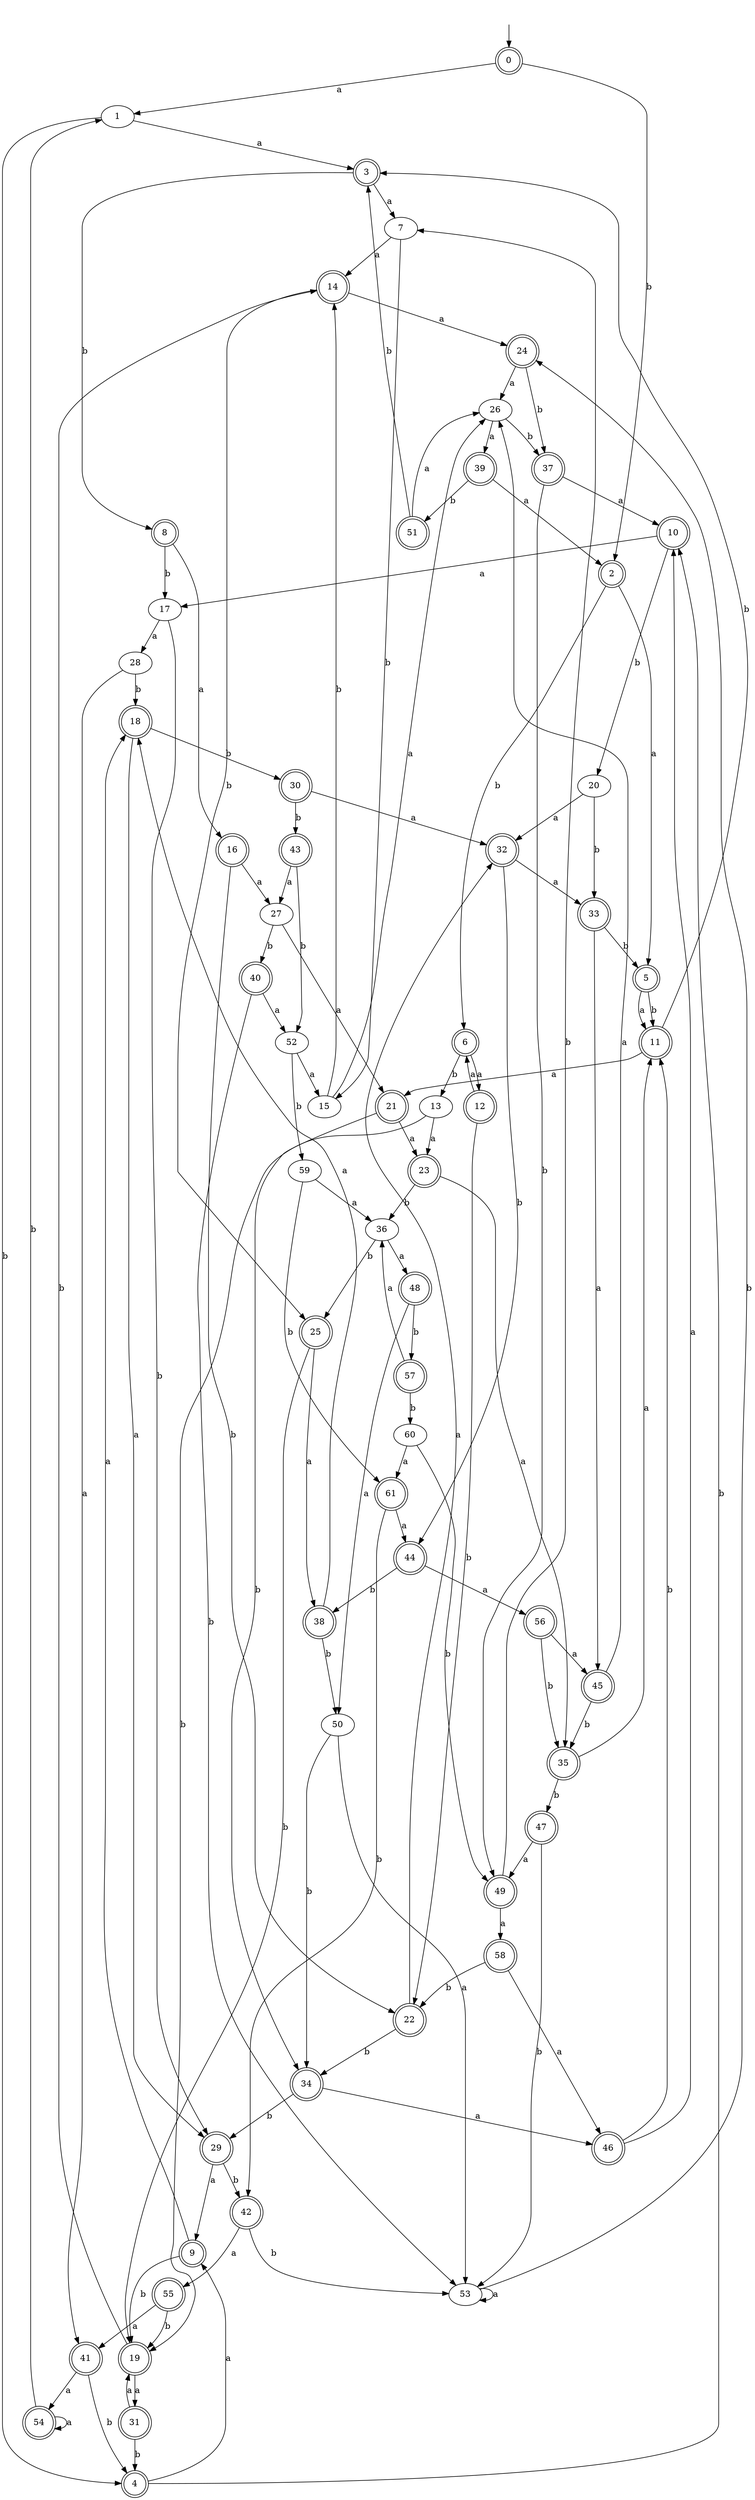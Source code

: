 digraph RandomDFA {
  __start0 [label="", shape=none];
  __start0 -> 0 [label=""];
  0 [shape=circle] [shape=doublecircle]
  0 -> 1 [label="a"]
  0 -> 2 [label="b"]
  1
  1 -> 3 [label="a"]
  1 -> 4 [label="b"]
  2 [shape=doublecircle]
  2 -> 5 [label="a"]
  2 -> 6 [label="b"]
  3 [shape=doublecircle]
  3 -> 7 [label="a"]
  3 -> 8 [label="b"]
  4 [shape=doublecircle]
  4 -> 9 [label="a"]
  4 -> 10 [label="b"]
  5 [shape=doublecircle]
  5 -> 11 [label="a"]
  5 -> 11 [label="b"]
  6 [shape=doublecircle]
  6 -> 12 [label="a"]
  6 -> 13 [label="b"]
  7
  7 -> 14 [label="a"]
  7 -> 15 [label="b"]
  8 [shape=doublecircle]
  8 -> 16 [label="a"]
  8 -> 17 [label="b"]
  9 [shape=doublecircle]
  9 -> 18 [label="a"]
  9 -> 19 [label="b"]
  10 [shape=doublecircle]
  10 -> 17 [label="a"]
  10 -> 20 [label="b"]
  11 [shape=doublecircle]
  11 -> 21 [label="a"]
  11 -> 3 [label="b"]
  12 [shape=doublecircle]
  12 -> 6 [label="a"]
  12 -> 22 [label="b"]
  13
  13 -> 23 [label="a"]
  13 -> 19 [label="b"]
  14 [shape=doublecircle]
  14 -> 24 [label="a"]
  14 -> 25 [label="b"]
  15
  15 -> 26 [label="a"]
  15 -> 14 [label="b"]
  16 [shape=doublecircle]
  16 -> 27 [label="a"]
  16 -> 22 [label="b"]
  17
  17 -> 28 [label="a"]
  17 -> 29 [label="b"]
  18 [shape=doublecircle]
  18 -> 29 [label="a"]
  18 -> 30 [label="b"]
  19 [shape=doublecircle]
  19 -> 31 [label="a"]
  19 -> 14 [label="b"]
  20
  20 -> 32 [label="a"]
  20 -> 33 [label="b"]
  21 [shape=doublecircle]
  21 -> 23 [label="a"]
  21 -> 34 [label="b"]
  22 [shape=doublecircle]
  22 -> 32 [label="a"]
  22 -> 34 [label="b"]
  23 [shape=doublecircle]
  23 -> 35 [label="a"]
  23 -> 36 [label="b"]
  24 [shape=doublecircle]
  24 -> 26 [label="a"]
  24 -> 37 [label="b"]
  25 [shape=doublecircle]
  25 -> 38 [label="a"]
  25 -> 19 [label="b"]
  26
  26 -> 39 [label="a"]
  26 -> 37 [label="b"]
  27
  27 -> 21 [label="a"]
  27 -> 40 [label="b"]
  28
  28 -> 41 [label="a"]
  28 -> 18 [label="b"]
  29 [shape=doublecircle]
  29 -> 9 [label="a"]
  29 -> 42 [label="b"]
  30 [shape=doublecircle]
  30 -> 32 [label="a"]
  30 -> 43 [label="b"]
  31 [shape=doublecircle]
  31 -> 19 [label="a"]
  31 -> 4 [label="b"]
  32 [shape=doublecircle]
  32 -> 33 [label="a"]
  32 -> 44 [label="b"]
  33 [shape=doublecircle]
  33 -> 45 [label="a"]
  33 -> 5 [label="b"]
  34 [shape=doublecircle]
  34 -> 46 [label="a"]
  34 -> 29 [label="b"]
  35 [shape=doublecircle]
  35 -> 11 [label="a"]
  35 -> 47 [label="b"]
  36
  36 -> 48 [label="a"]
  36 -> 25 [label="b"]
  37 [shape=doublecircle]
  37 -> 10 [label="a"]
  37 -> 49 [label="b"]
  38 [shape=doublecircle]
  38 -> 18 [label="a"]
  38 -> 50 [label="b"]
  39 [shape=doublecircle]
  39 -> 2 [label="a"]
  39 -> 51 [label="b"]
  40 [shape=doublecircle]
  40 -> 52 [label="a"]
  40 -> 53 [label="b"]
  41 [shape=doublecircle]
  41 -> 54 [label="a"]
  41 -> 4 [label="b"]
  42 [shape=doublecircle]
  42 -> 55 [label="a"]
  42 -> 53 [label="b"]
  43 [shape=doublecircle]
  43 -> 27 [label="a"]
  43 -> 52 [label="b"]
  44 [shape=doublecircle]
  44 -> 56 [label="a"]
  44 -> 38 [label="b"]
  45 [shape=doublecircle]
  45 -> 26 [label="a"]
  45 -> 35 [label="b"]
  46 [shape=doublecircle]
  46 -> 10 [label="a"]
  46 -> 11 [label="b"]
  47 [shape=doublecircle]
  47 -> 49 [label="a"]
  47 -> 53 [label="b"]
  48 [shape=doublecircle]
  48 -> 50 [label="a"]
  48 -> 57 [label="b"]
  49 [shape=doublecircle]
  49 -> 58 [label="a"]
  49 -> 7 [label="b"]
  50
  50 -> 53 [label="a"]
  50 -> 34 [label="b"]
  51 [shape=doublecircle]
  51 -> 26 [label="a"]
  51 -> 3 [label="b"]
  52
  52 -> 15 [label="a"]
  52 -> 59 [label="b"]
  53
  53 -> 53 [label="a"]
  53 -> 24 [label="b"]
  54 [shape=doublecircle]
  54 -> 54 [label="a"]
  54 -> 1 [label="b"]
  55 [shape=doublecircle]
  55 -> 41 [label="a"]
  55 -> 19 [label="b"]
  56 [shape=doublecircle]
  56 -> 45 [label="a"]
  56 -> 35 [label="b"]
  57 [shape=doublecircle]
  57 -> 36 [label="a"]
  57 -> 60 [label="b"]
  58 [shape=doublecircle]
  58 -> 46 [label="a"]
  58 -> 22 [label="b"]
  59
  59 -> 36 [label="a"]
  59 -> 61 [label="b"]
  60
  60 -> 61 [label="a"]
  60 -> 49 [label="b"]
  61 [shape=doublecircle]
  61 -> 44 [label="a"]
  61 -> 42 [label="b"]
}
